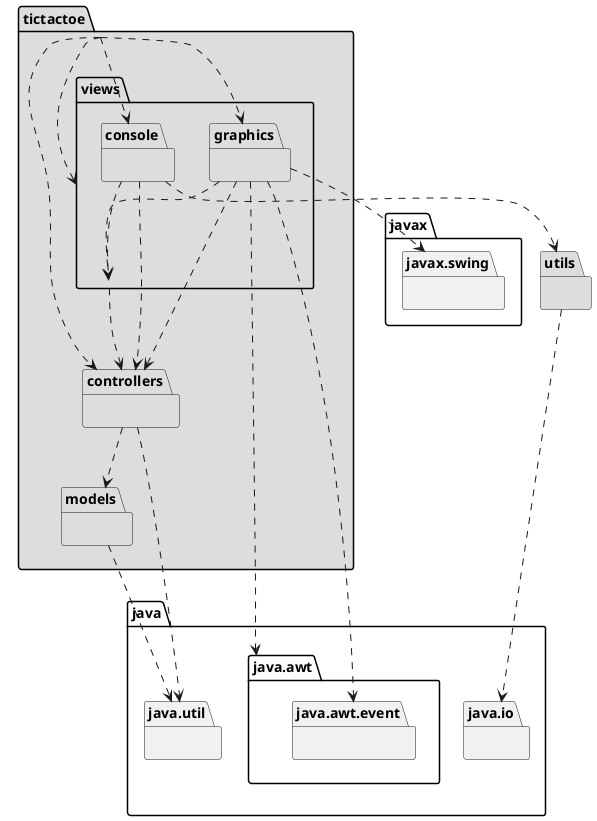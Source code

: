 @startuml arquitectura
package tictactoe #DDDDDD { }
tictactoe .down.> tictactoe.views.graphics
tictactoe .down.> tictactoe.views.console
tictactoe .down.> tictactoe.controllers
tictactoe .down.> tictactoe.views

package tictactoe.controllers #DDDDDD { }
tictactoe.controllers .down.> tictactoe.models

package tictactoe.models #DDDDDD { }
package java.util{ }
tictactoe.models .down.> java.util
tictactoe.controllers .down.> java.util

package utils #DDDDDD { }
package java.io{ }
utils .down.> java.io

package tictactoe.views #DDDDDD { }
tictactoe.views .down.> tictactoe.controllers

package tictactoe.views.console #DDDDDD { }
tictactoe.views.console .down.> tictactoe.views
tictactoe.views.console .down.> tictactoe.controllers
tictactoe.views.console .down.> utils

package tictactoe.views.graphics #DDDDDD { }
package java.awt{ }
tictactoe.views.graphics .down.> java.awt
package java.awt.event{ }
tictactoe.views.graphics .down.> java.awt.event
tictactoe.views.graphics .down.> tictactoe.views
tictactoe.views.graphics .down.> tictactoe.controllers
package javax.swing{ }
tictactoe.views.graphics .down.> javax.swing

@enduml